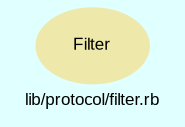 digraph TopLevel {
    compound = true
    bgcolor = lightcyan1
    fontname = Arial
    fontsize = 8
    label = "lib/protocol/filter.rb"
    node [
        fontname = Arial,
        fontsize = 8,
        color = black
    ]

    Filter [
        fontcolor = black,
        URL = "classes/Filter.html",
        shape = ellipse,
        color = palegoldenrod,
        style = filled,
        label = "Filter"
    ]

}

